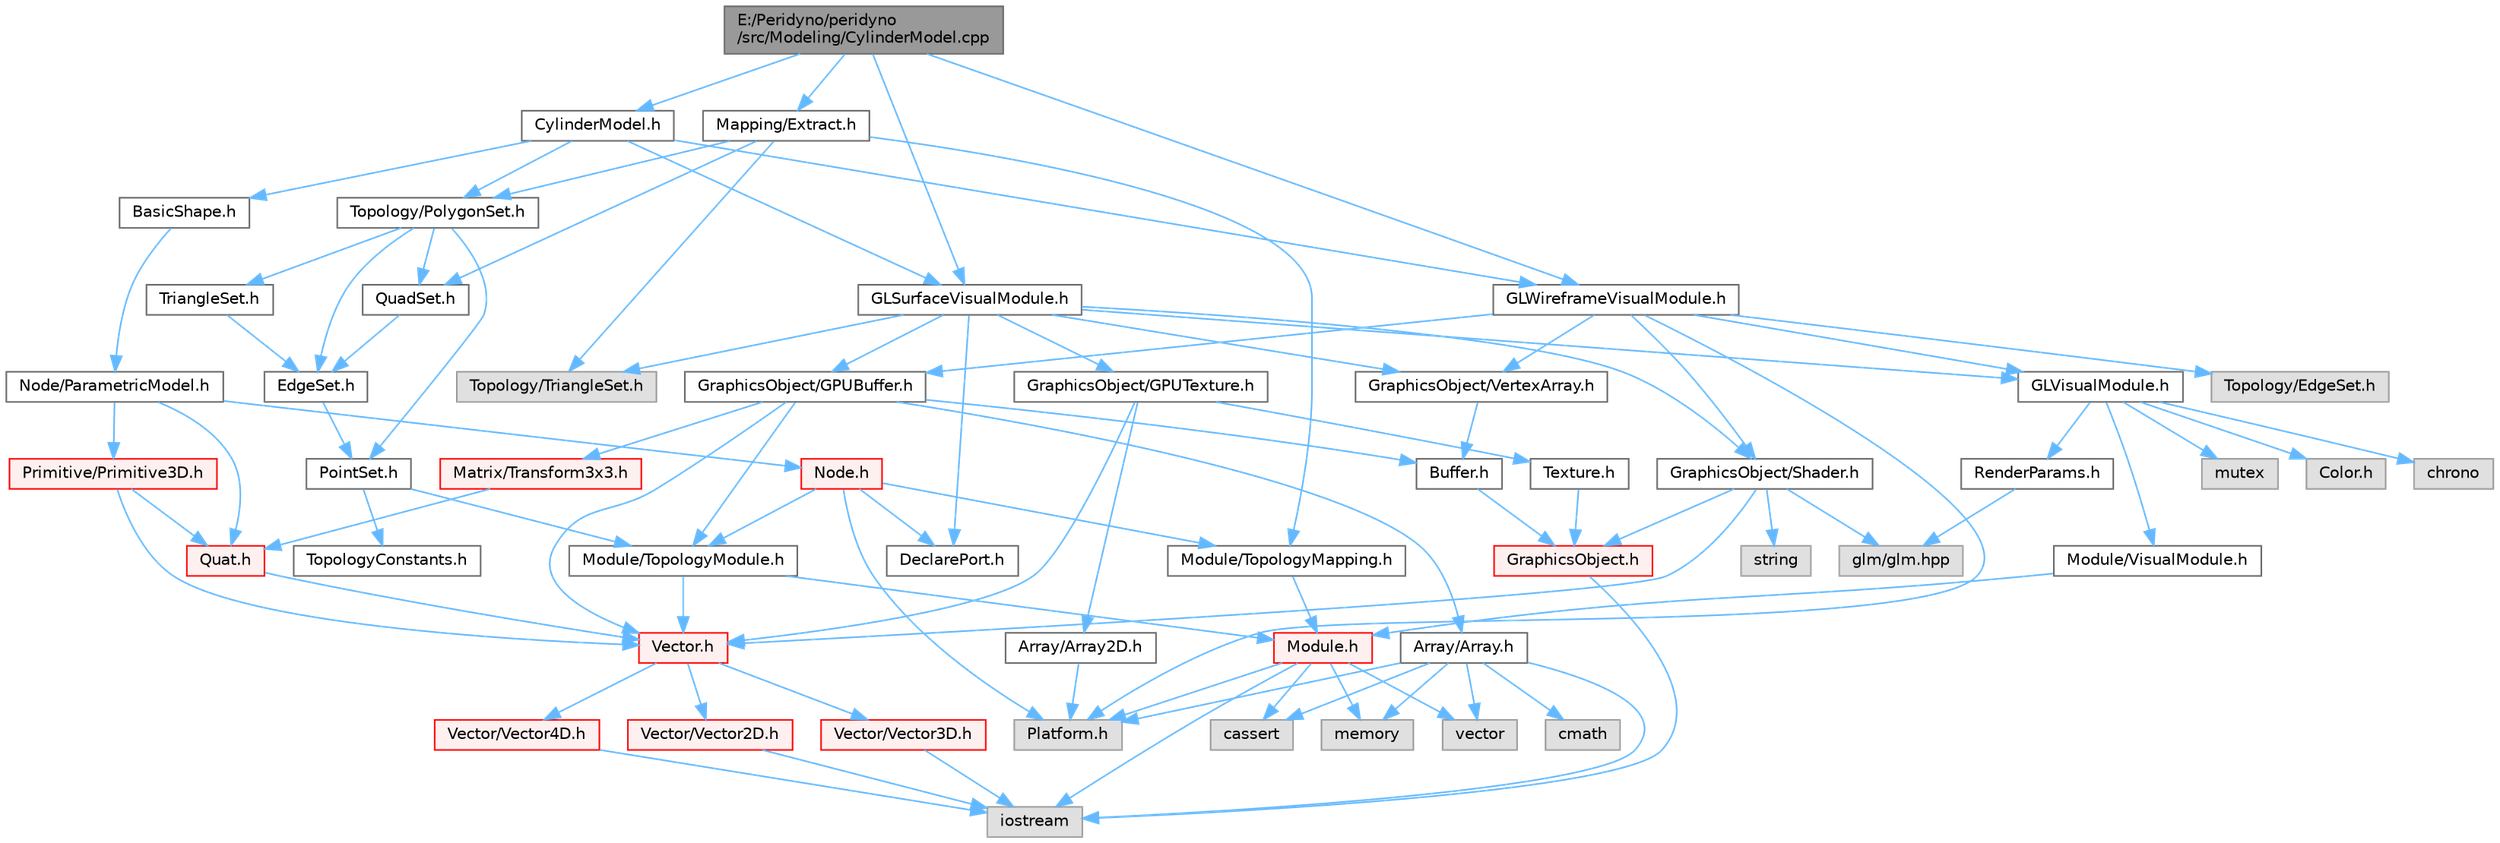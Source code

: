 digraph "E:/Peridyno/peridyno/src/Modeling/CylinderModel.cpp"
{
 // LATEX_PDF_SIZE
  bgcolor="transparent";
  edge [fontname=Helvetica,fontsize=10,labelfontname=Helvetica,labelfontsize=10];
  node [fontname=Helvetica,fontsize=10,shape=box,height=0.2,width=0.4];
  Node1 [id="Node000001",label="E:/Peridyno/peridyno\l/src/Modeling/CylinderModel.cpp",height=0.2,width=0.4,color="gray40", fillcolor="grey60", style="filled", fontcolor="black",tooltip=" "];
  Node1 -> Node2 [id="edge1_Node000001_Node000002",color="steelblue1",style="solid",tooltip=" "];
  Node2 [id="Node000002",label="CylinderModel.h",height=0.2,width=0.4,color="grey40", fillcolor="white", style="filled",URL="$_cylinder_model_8h.html",tooltip=" "];
  Node2 -> Node3 [id="edge2_Node000002_Node000003",color="steelblue1",style="solid",tooltip=" "];
  Node3 [id="Node000003",label="BasicShape.h",height=0.2,width=0.4,color="grey40", fillcolor="white", style="filled",URL="$_basic_shape_8h.html",tooltip=" "];
  Node3 -> Node4 [id="edge3_Node000003_Node000004",color="steelblue1",style="solid",tooltip=" "];
  Node4 [id="Node000004",label="Node/ParametricModel.h",height=0.2,width=0.4,color="grey40", fillcolor="white", style="filled",URL="$_parametric_model_8h.html",tooltip=" "];
  Node4 -> Node5 [id="edge4_Node000004_Node000005",color="steelblue1",style="solid",tooltip=" "];
  Node5 [id="Node000005",label="Node.h",height=0.2,width=0.4,color="red", fillcolor="#FFF0F0", style="filled",URL="$_node_8h.html",tooltip=" "];
  Node5 -> Node9 [id="edge5_Node000005_Node000009",color="steelblue1",style="solid",tooltip=" "];
  Node9 [id="Node000009",label="Platform.h",height=0.2,width=0.4,color="grey60", fillcolor="#E0E0E0", style="filled",tooltip=" "];
  Node5 -> Node73 [id="edge6_Node000005_Node000073",color="steelblue1",style="solid",tooltip=" "];
  Node73 [id="Node000073",label="DeclarePort.h",height=0.2,width=0.4,color="grey40", fillcolor="white", style="filled",URL="$_declare_port_8h.html",tooltip=" "];
  Node5 -> Node75 [id="edge7_Node000005_Node000075",color="steelblue1",style="solid",tooltip=" "];
  Node75 [id="Node000075",label="Module/TopologyModule.h",height=0.2,width=0.4,color="grey40", fillcolor="white", style="filled",URL="$_topology_module_8h.html",tooltip=" "];
  Node75 -> Node33 [id="edge8_Node000075_Node000033",color="steelblue1",style="solid",tooltip=" "];
  Node33 [id="Node000033",label="Vector.h",height=0.2,width=0.4,color="red", fillcolor="#FFF0F0", style="filled",URL="$_vector_8h.html",tooltip=" "];
  Node33 -> Node34 [id="edge9_Node000033_Node000034",color="steelblue1",style="solid",tooltip=" "];
  Node34 [id="Node000034",label="Vector/Vector2D.h",height=0.2,width=0.4,color="red", fillcolor="#FFF0F0", style="filled",URL="$_vector2_d_8h.html",tooltip=" "];
  Node34 -> Node7 [id="edge10_Node000034_Node000007",color="steelblue1",style="solid",tooltip=" "];
  Node7 [id="Node000007",label="iostream",height=0.2,width=0.4,color="grey60", fillcolor="#E0E0E0", style="filled",tooltip=" "];
  Node33 -> Node40 [id="edge11_Node000033_Node000040",color="steelblue1",style="solid",tooltip=" "];
  Node40 [id="Node000040",label="Vector/Vector3D.h",height=0.2,width=0.4,color="red", fillcolor="#FFF0F0", style="filled",URL="$_vector3_d_8h.html",tooltip=" "];
  Node40 -> Node7 [id="edge12_Node000040_Node000007",color="steelblue1",style="solid",tooltip=" "];
  Node33 -> Node43 [id="edge13_Node000033_Node000043",color="steelblue1",style="solid",tooltip=" "];
  Node43 [id="Node000043",label="Vector/Vector4D.h",height=0.2,width=0.4,color="red", fillcolor="#FFF0F0", style="filled",URL="$_vector4_d_8h.html",tooltip=" "];
  Node43 -> Node7 [id="edge14_Node000043_Node000007",color="steelblue1",style="solid",tooltip=" "];
  Node75 -> Node76 [id="edge15_Node000075_Node000076",color="steelblue1",style="solid",tooltip=" "];
  Node76 [id="Node000076",label="Module.h",height=0.2,width=0.4,color="red", fillcolor="#FFF0F0", style="filled",URL="$_module_8h.html",tooltip=" "];
  Node76 -> Node9 [id="edge16_Node000076_Node000009",color="steelblue1",style="solid",tooltip=" "];
  Node76 -> Node24 [id="edge17_Node000076_Node000024",color="steelblue1",style="solid",tooltip=" "];
  Node24 [id="Node000024",label="memory",height=0.2,width=0.4,color="grey60", fillcolor="#E0E0E0", style="filled",tooltip=" "];
  Node76 -> Node23 [id="edge18_Node000076_Node000023",color="steelblue1",style="solid",tooltip=" "];
  Node23 [id="Node000023",label="vector",height=0.2,width=0.4,color="grey60", fillcolor="#E0E0E0", style="filled",tooltip=" "];
  Node76 -> Node22 [id="edge19_Node000076_Node000022",color="steelblue1",style="solid",tooltip=" "];
  Node22 [id="Node000022",label="cassert",height=0.2,width=0.4,color="grey60", fillcolor="#E0E0E0", style="filled",tooltip=" "];
  Node76 -> Node7 [id="edge20_Node000076_Node000007",color="steelblue1",style="solid",tooltip=" "];
  Node5 -> Node95 [id="edge21_Node000005_Node000095",color="steelblue1",style="solid",tooltip=" "];
  Node95 [id="Node000095",label="Module/TopologyMapping.h",height=0.2,width=0.4,color="grey40", fillcolor="white", style="filled",URL="$_topology_mapping_8h.html",tooltip=" "];
  Node95 -> Node76 [id="edge22_Node000095_Node000076",color="steelblue1",style="solid",tooltip=" "];
  Node4 -> Node64 [id="edge23_Node000004_Node000064",color="steelblue1",style="solid",tooltip=" "];
  Node64 [id="Node000064",label="Quat.h",height=0.2,width=0.4,color="red", fillcolor="#FFF0F0", style="filled",URL="$_quat_8h.html",tooltip="Implementation of quaternion."];
  Node64 -> Node33 [id="edge24_Node000064_Node000033",color="steelblue1",style="solid",tooltip=" "];
  Node4 -> Node99 [id="edge25_Node000004_Node000099",color="steelblue1",style="solid",tooltip=" "];
  Node99 [id="Node000099",label="Primitive/Primitive3D.h",height=0.2,width=0.4,color="red", fillcolor="#FFF0F0", style="filled",URL="$_primitive3_d_8h.html",tooltip=" "];
  Node99 -> Node33 [id="edge26_Node000099_Node000033",color="steelblue1",style="solid",tooltip=" "];
  Node99 -> Node64 [id="edge27_Node000099_Node000064",color="steelblue1",style="solid",tooltip=" "];
  Node2 -> Node103 [id="edge28_Node000002_Node000103",color="steelblue1",style="solid",tooltip=" "];
  Node103 [id="Node000103",label="GLSurfaceVisualModule.h",height=0.2,width=0.4,color="grey40", fillcolor="white", style="filled",URL="$_g_l_surface_visual_module_8h.html",tooltip=" "];
  Node103 -> Node73 [id="edge29_Node000103_Node000073",color="steelblue1",style="solid",tooltip=" "];
  Node103 -> Node104 [id="edge30_Node000103_Node000104",color="steelblue1",style="solid",tooltip=" "];
  Node104 [id="Node000104",label="Topology/TriangleSet.h",height=0.2,width=0.4,color="grey60", fillcolor="#E0E0E0", style="filled",tooltip=" "];
  Node103 -> Node105 [id="edge31_Node000103_Node000105",color="steelblue1",style="solid",tooltip=" "];
  Node105 [id="Node000105",label="GLVisualModule.h",height=0.2,width=0.4,color="grey40", fillcolor="white", style="filled",URL="$_g_l_visual_module_8h.html",tooltip=" "];
  Node105 -> Node106 [id="edge32_Node000105_Node000106",color="steelblue1",style="solid",tooltip=" "];
  Node106 [id="Node000106",label="chrono",height=0.2,width=0.4,color="grey60", fillcolor="#E0E0E0", style="filled",tooltip=" "];
  Node105 -> Node78 [id="edge33_Node000105_Node000078",color="steelblue1",style="solid",tooltip=" "];
  Node78 [id="Node000078",label="mutex",height=0.2,width=0.4,color="grey60", fillcolor="#E0E0E0", style="filled",tooltip=" "];
  Node105 -> Node107 [id="edge34_Node000105_Node000107",color="steelblue1",style="solid",tooltip=" "];
  Node107 [id="Node000107",label="Module/VisualModule.h",height=0.2,width=0.4,color="grey40", fillcolor="white", style="filled",URL="$_visual_module_8h.html",tooltip=" "];
  Node107 -> Node76 [id="edge35_Node000107_Node000076",color="steelblue1",style="solid",tooltip=" "];
  Node105 -> Node108 [id="edge36_Node000105_Node000108",color="steelblue1",style="solid",tooltip=" "];
  Node108 [id="Node000108",label="Color.h",height=0.2,width=0.4,color="grey60", fillcolor="#E0E0E0", style="filled",tooltip=" "];
  Node105 -> Node109 [id="edge37_Node000105_Node000109",color="steelblue1",style="solid",tooltip=" "];
  Node109 [id="Node000109",label="RenderParams.h",height=0.2,width=0.4,color="grey40", fillcolor="white", style="filled",URL="$_render_params_8h.html",tooltip=" "];
  Node109 -> Node68 [id="edge38_Node000109_Node000068",color="steelblue1",style="solid",tooltip=" "];
  Node68 [id="Node000068",label="glm/glm.hpp",height=0.2,width=0.4,color="grey60", fillcolor="#E0E0E0", style="filled",tooltip=" "];
  Node103 -> Node110 [id="edge39_Node000103_Node000110",color="steelblue1",style="solid",tooltip=" "];
  Node110 [id="Node000110",label="GraphicsObject/GPUBuffer.h",height=0.2,width=0.4,color="grey40", fillcolor="white", style="filled",URL="$_g_p_u_buffer_8h.html",tooltip=" "];
  Node110 -> Node111 [id="edge40_Node000110_Node000111",color="steelblue1",style="solid",tooltip=" "];
  Node111 [id="Node000111",label="Buffer.h",height=0.2,width=0.4,color="grey40", fillcolor="white", style="filled",URL="$_buffer_8h.html",tooltip=" "];
  Node111 -> Node112 [id="edge41_Node000111_Node000112",color="steelblue1",style="solid",tooltip=" "];
  Node112 [id="Node000112",label="GraphicsObject.h",height=0.2,width=0.4,color="red", fillcolor="#FFF0F0", style="filled",URL="$_graphics_object_8h.html",tooltip=" "];
  Node112 -> Node7 [id="edge42_Node000112_Node000007",color="steelblue1",style="solid",tooltip=" "];
  Node110 -> Node21 [id="edge43_Node000110_Node000021",color="steelblue1",style="solid",tooltip=" "];
  Node21 [id="Node000021",label="Array/Array.h",height=0.2,width=0.4,color="grey40", fillcolor="white", style="filled",URL="$_array_8h.html",tooltip=" "];
  Node21 -> Node9 [id="edge44_Node000021_Node000009",color="steelblue1",style="solid",tooltip=" "];
  Node21 -> Node22 [id="edge45_Node000021_Node000022",color="steelblue1",style="solid",tooltip=" "];
  Node21 -> Node23 [id="edge46_Node000021_Node000023",color="steelblue1",style="solid",tooltip=" "];
  Node21 -> Node7 [id="edge47_Node000021_Node000007",color="steelblue1",style="solid",tooltip=" "];
  Node21 -> Node24 [id="edge48_Node000021_Node000024",color="steelblue1",style="solid",tooltip=" "];
  Node21 -> Node25 [id="edge49_Node000021_Node000025",color="steelblue1",style="solid",tooltip=" "];
  Node25 [id="Node000025",label="cmath",height=0.2,width=0.4,color="grey60", fillcolor="#E0E0E0", style="filled",tooltip=" "];
  Node110 -> Node33 [id="edge50_Node000110_Node000033",color="steelblue1",style="solid",tooltip=" "];
  Node110 -> Node63 [id="edge51_Node000110_Node000063",color="steelblue1",style="solid",tooltip=" "];
  Node63 [id="Node000063",label="Matrix/Transform3x3.h",height=0.2,width=0.4,color="red", fillcolor="#FFF0F0", style="filled",URL="$_transform3x3_8h.html",tooltip=" "];
  Node63 -> Node64 [id="edge52_Node000063_Node000064",color="steelblue1",style="solid",tooltip=" "];
  Node110 -> Node75 [id="edge53_Node000110_Node000075",color="steelblue1",style="solid",tooltip=" "];
  Node103 -> Node113 [id="edge54_Node000103_Node000113",color="steelblue1",style="solid",tooltip=" "];
  Node113 [id="Node000113",label="GraphicsObject/GPUTexture.h",height=0.2,width=0.4,color="grey40", fillcolor="white", style="filled",URL="$_g_p_u_texture_8h.html",tooltip=" "];
  Node113 -> Node114 [id="edge55_Node000113_Node000114",color="steelblue1",style="solid",tooltip=" "];
  Node114 [id="Node000114",label="Texture.h",height=0.2,width=0.4,color="grey40", fillcolor="white", style="filled",URL="$_texture_8h.html",tooltip=" "];
  Node114 -> Node112 [id="edge56_Node000114_Node000112",color="steelblue1",style="solid",tooltip=" "];
  Node113 -> Node33 [id="edge57_Node000113_Node000033",color="steelblue1",style="solid",tooltip=" "];
  Node113 -> Node26 [id="edge58_Node000113_Node000026",color="steelblue1",style="solid",tooltip=" "];
  Node26 [id="Node000026",label="Array/Array2D.h",height=0.2,width=0.4,color="grey40", fillcolor="white", style="filled",URL="$_array2_d_8h.html",tooltip=" "];
  Node26 -> Node9 [id="edge59_Node000026_Node000009",color="steelblue1",style="solid",tooltip=" "];
  Node103 -> Node115 [id="edge60_Node000103_Node000115",color="steelblue1",style="solid",tooltip=" "];
  Node115 [id="Node000115",label="GraphicsObject/VertexArray.h",height=0.2,width=0.4,color="grey40", fillcolor="white", style="filled",URL="$_vertex_array_8h.html",tooltip=" "];
  Node115 -> Node111 [id="edge61_Node000115_Node000111",color="steelblue1",style="solid",tooltip=" "];
  Node103 -> Node116 [id="edge62_Node000103_Node000116",color="steelblue1",style="solid",tooltip=" "];
  Node116 [id="Node000116",label="GraphicsObject/Shader.h",height=0.2,width=0.4,color="grey40", fillcolor="white", style="filled",URL="$_shader_8h.html",tooltip=" "];
  Node116 -> Node112 [id="edge63_Node000116_Node000112",color="steelblue1",style="solid",tooltip=" "];
  Node116 -> Node12 [id="edge64_Node000116_Node000012",color="steelblue1",style="solid",tooltip=" "];
  Node12 [id="Node000012",label="string",height=0.2,width=0.4,color="grey60", fillcolor="#E0E0E0", style="filled",tooltip=" "];
  Node116 -> Node33 [id="edge65_Node000116_Node000033",color="steelblue1",style="solid",tooltip=" "];
  Node116 -> Node68 [id="edge66_Node000116_Node000068",color="steelblue1",style="solid",tooltip=" "];
  Node2 -> Node117 [id="edge67_Node000002_Node000117",color="steelblue1",style="solid",tooltip=" "];
  Node117 [id="Node000117",label="GLWireframeVisualModule.h",height=0.2,width=0.4,color="grey40", fillcolor="white", style="filled",URL="$_g_l_wireframe_visual_module_8h.html",tooltip=" "];
  Node117 -> Node9 [id="edge68_Node000117_Node000009",color="steelblue1",style="solid",tooltip=" "];
  Node117 -> Node118 [id="edge69_Node000117_Node000118",color="steelblue1",style="solid",tooltip=" "];
  Node118 [id="Node000118",label="Topology/EdgeSet.h",height=0.2,width=0.4,color="grey60", fillcolor="#E0E0E0", style="filled",tooltip=" "];
  Node117 -> Node105 [id="edge70_Node000117_Node000105",color="steelblue1",style="solid",tooltip=" "];
  Node117 -> Node110 [id="edge71_Node000117_Node000110",color="steelblue1",style="solid",tooltip=" "];
  Node117 -> Node115 [id="edge72_Node000117_Node000115",color="steelblue1",style="solid",tooltip=" "];
  Node117 -> Node116 [id="edge73_Node000117_Node000116",color="steelblue1",style="solid",tooltip=" "];
  Node2 -> Node119 [id="edge74_Node000002_Node000119",color="steelblue1",style="solid",tooltip=" "];
  Node119 [id="Node000119",label="Topology/PolygonSet.h",height=0.2,width=0.4,color="grey40", fillcolor="white", style="filled",URL="$_polygon_set_8h.html",tooltip=" "];
  Node119 -> Node120 [id="edge75_Node000119_Node000120",color="steelblue1",style="solid",tooltip=" "];
  Node120 [id="Node000120",label="PointSet.h",height=0.2,width=0.4,color="grey40", fillcolor="white", style="filled",URL="$_cuda_2_topology_2_point_set_8h.html",tooltip=" "];
  Node120 -> Node121 [id="edge76_Node000120_Node000121",color="steelblue1",style="solid",tooltip=" "];
  Node121 [id="Node000121",label="TopologyConstants.h",height=0.2,width=0.4,color="grey40", fillcolor="white", style="filled",URL="$_topology_constants_8h.html",tooltip=" "];
  Node120 -> Node75 [id="edge77_Node000120_Node000075",color="steelblue1",style="solid",tooltip=" "];
  Node119 -> Node122 [id="edge78_Node000119_Node000122",color="steelblue1",style="solid",tooltip=" "];
  Node122 [id="Node000122",label="EdgeSet.h",height=0.2,width=0.4,color="grey40", fillcolor="white", style="filled",URL="$_cuda_2_topology_2_edge_set_8h.html",tooltip=" "];
  Node122 -> Node120 [id="edge79_Node000122_Node000120",color="steelblue1",style="solid",tooltip=" "];
  Node119 -> Node123 [id="edge80_Node000119_Node000123",color="steelblue1",style="solid",tooltip=" "];
  Node123 [id="Node000123",label="TriangleSet.h",height=0.2,width=0.4,color="grey40", fillcolor="white", style="filled",URL="$_cuda_2_topology_2_triangle_set_8h.html",tooltip=" "];
  Node123 -> Node122 [id="edge81_Node000123_Node000122",color="steelblue1",style="solid",tooltip=" "];
  Node119 -> Node124 [id="edge82_Node000119_Node000124",color="steelblue1",style="solid",tooltip=" "];
  Node124 [id="Node000124",label="QuadSet.h",height=0.2,width=0.4,color="grey40", fillcolor="white", style="filled",URL="$_quad_set_8h.html",tooltip=" "];
  Node124 -> Node122 [id="edge83_Node000124_Node000122",color="steelblue1",style="solid",tooltip=" "];
  Node1 -> Node103 [id="edge84_Node000001_Node000103",color="steelblue1",style="solid",tooltip=" "];
  Node1 -> Node117 [id="edge85_Node000001_Node000117",color="steelblue1",style="solid",tooltip=" "];
  Node1 -> Node125 [id="edge86_Node000001_Node000125",color="steelblue1",style="solid",tooltip=" "];
  Node125 [id="Node000125",label="Mapping/Extract.h",height=0.2,width=0.4,color="grey40", fillcolor="white", style="filled",URL="$_extract_8h.html",tooltip=" "];
  Node125 -> Node95 [id="edge87_Node000125_Node000095",color="steelblue1",style="solid",tooltip=" "];
  Node125 -> Node104 [id="edge88_Node000125_Node000104",color="steelblue1",style="solid",tooltip=" "];
  Node125 -> Node124 [id="edge89_Node000125_Node000124",color="steelblue1",style="solid",tooltip=" "];
  Node125 -> Node119 [id="edge90_Node000125_Node000119",color="steelblue1",style="solid",tooltip=" "];
}
